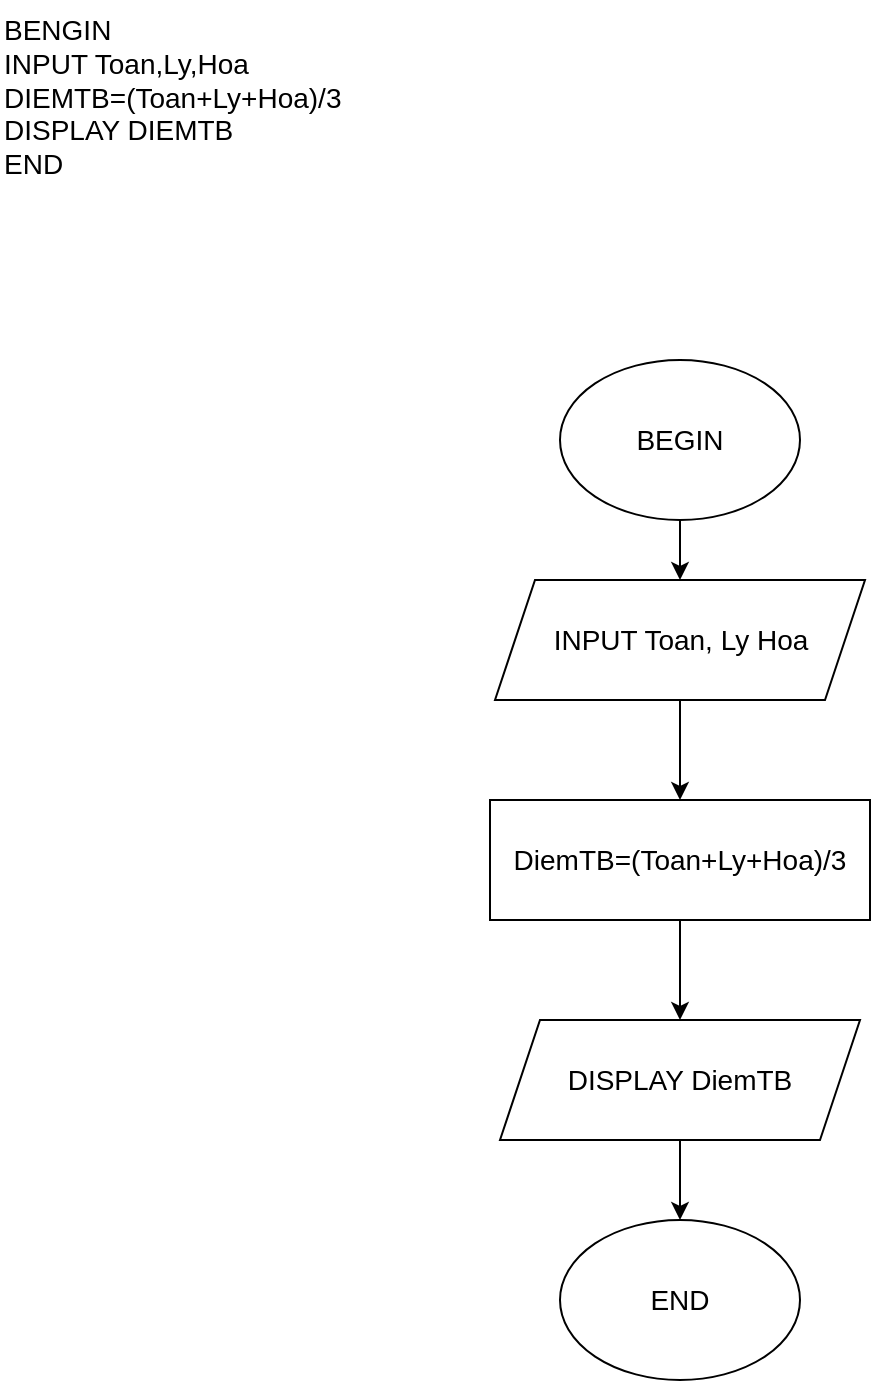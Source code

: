 <mxfile version="20.3.0" type="device" pages="3"><diagram id="dt0T79TWmri5igP5Mpvi" name="DiemTB"><mxGraphModel dx="782" dy="531" grid="1" gridSize="10" guides="1" tooltips="1" connect="1" arrows="1" fold="1" page="1" pageScale="1" pageWidth="850" pageHeight="1100" math="0" shadow="0"><root><mxCell id="0"/><mxCell id="1" parent="0"/><mxCell id="1TbgjFwxT_AZ-nCkFHJs-1" value="&lt;font style=&quot;font-size: 14px;&quot;&gt;BENGIN&lt;br&gt;&#9;INPUT Toan,Ly,Hoa&lt;br&gt;&#9;DIEMTB=(Toan+Ly+Hoa)/3&lt;br&gt;&#9;DISPLAY DIEMTB&lt;br&gt;END&lt;/font&gt;" style="text;whiteSpace=wrap;html=1;" parent="1" vertex="1"><mxGeometry width="220" height="160" as="geometry"/></mxCell><mxCell id="1TbgjFwxT_AZ-nCkFHJs-2" value="END" style="ellipse;whiteSpace=wrap;html=1;fontSize=14;" parent="1" vertex="1"><mxGeometry x="280" y="610" width="120" height="80" as="geometry"/></mxCell><mxCell id="1TbgjFwxT_AZ-nCkFHJs-9" value="" style="edgeStyle=orthogonalEdgeStyle;rounded=0;orthogonalLoop=1;jettySize=auto;html=1;fontSize=14;" parent="1" source="1TbgjFwxT_AZ-nCkFHJs-3" target="1TbgjFwxT_AZ-nCkFHJs-4" edge="1"><mxGeometry relative="1" as="geometry"/></mxCell><mxCell id="1TbgjFwxT_AZ-nCkFHJs-3" value="BEGIN" style="ellipse;whiteSpace=wrap;html=1;fontSize=14;" parent="1" vertex="1"><mxGeometry x="280" y="180" width="120" height="80" as="geometry"/></mxCell><mxCell id="1TbgjFwxT_AZ-nCkFHJs-10" value="" style="edgeStyle=orthogonalEdgeStyle;rounded=0;orthogonalLoop=1;jettySize=auto;html=1;fontSize=14;" parent="1" source="1TbgjFwxT_AZ-nCkFHJs-4" target="1TbgjFwxT_AZ-nCkFHJs-6" edge="1"><mxGeometry relative="1" as="geometry"/></mxCell><mxCell id="1TbgjFwxT_AZ-nCkFHJs-4" value="INPUT Toan, Ly Hoa" style="shape=parallelogram;perimeter=parallelogramPerimeter;whiteSpace=wrap;html=1;fixedSize=1;fontSize=14;" parent="1" vertex="1"><mxGeometry x="247.5" y="290" width="185" height="60" as="geometry"/></mxCell><mxCell id="1TbgjFwxT_AZ-nCkFHJs-11" value="" style="edgeStyle=orthogonalEdgeStyle;rounded=0;orthogonalLoop=1;jettySize=auto;html=1;fontSize=14;" parent="1" source="1TbgjFwxT_AZ-nCkFHJs-6" target="1TbgjFwxT_AZ-nCkFHJs-8" edge="1"><mxGeometry relative="1" as="geometry"/></mxCell><mxCell id="1TbgjFwxT_AZ-nCkFHJs-6" value="DiemTB=(Toan+Ly+Hoa)/3" style="rounded=0;whiteSpace=wrap;html=1;fontSize=14;" parent="1" vertex="1"><mxGeometry x="245" y="400" width="190" height="60" as="geometry"/></mxCell><mxCell id="1TbgjFwxT_AZ-nCkFHJs-12" value="" style="edgeStyle=orthogonalEdgeStyle;rounded=0;orthogonalLoop=1;jettySize=auto;html=1;fontSize=14;" parent="1" source="1TbgjFwxT_AZ-nCkFHJs-8" target="1TbgjFwxT_AZ-nCkFHJs-2" edge="1"><mxGeometry relative="1" as="geometry"/></mxCell><mxCell id="1TbgjFwxT_AZ-nCkFHJs-8" value="DISPLAY DiemTB" style="shape=parallelogram;perimeter=parallelogramPerimeter;whiteSpace=wrap;html=1;fixedSize=1;fontSize=14;" parent="1" vertex="1"><mxGeometry x="250" y="510" width="180" height="60" as="geometry"/></mxCell></root></mxGraphModel></diagram><diagram id="W5FSDVqI_rFT4UmVRpTp" name="Giá trị lớn nhất trong 3 số"><mxGraphModel dx="1038" dy="641" grid="1" gridSize="10" guides="1" tooltips="1" connect="1" arrows="1" fold="1" page="1" pageScale="1" pageWidth="850" pageHeight="1100" math="0" shadow="0"><root><mxCell id="0"/><mxCell id="1" parent="0"/><mxCell id="TTpsScCfCgtWzB55S3je-2" value="&lt;font style=&quot;font-size: 14px;&quot;&gt;BEGIN&lt;br&gt;&#9;INPUT a,b,c&lt;br&gt;&#9;x=a&lt;br&gt;&#9;IF(x&#9;&#9;x=b&lt;br&gt;&#9;IF(x&#9;&#9;x=c&lt;br&gt;&#9;DISPLAY x&lt;br&gt;END&lt;/font&gt;" style="text;whiteSpace=wrap;html=1;" parent="1" vertex="1"><mxGeometry width="160" height="180" as="geometry"/></mxCell></root></mxGraphModel></diagram><diagram id="oqFG3jJaBk36Wtg3Est-" name="Mô tả thuật toán có cấu trúc điều kiệ"><mxGraphModel dx="782" dy="531" grid="1" gridSize="10" guides="1" tooltips="1" connect="1" arrows="1" fold="1" page="1" pageScale="1" pageWidth="850" pageHeight="1100" math="0" shadow="0"><root><mxCell id="0"/><mxCell id="1" parent="0"/><mxCell id="jZukCmpCQBeOnPeTkSF_-1" value="&lt;font style=&quot;font-size: 14px;&quot;&gt;BEGIN&lt;br&gt;&#9;INPUT diem&lt;br&gt;&#9;IF (diem=&amp;gt;75)&lt;br&gt;&#9;DISPLAY loai A&lt;br&gt;&#9;IF (diem=&amp;gt;60 and diem&amp;lt;75)&lt;br&gt;&#9;DISPLAY loai B&lt;br&gt;&#9;IF (diem=&amp;gt;45 and diem&amp;lt;60)&lt;br&gt;&#9;DISPLAY loai C&lt;br&gt;&#9;IF (diem=&amp;gt;35 and diem&amp;lt;45)&lt;br&gt;&#9;DISPLAY loai D&lt;br&gt;&#9;IF (diem&amp;lt;35)&lt;br&gt;&#9;DISPLAY loai E&lt;br&gt;ENDIF&lt;br&gt;END&lt;/font&gt;" style="text;whiteSpace=wrap;html=1;" parent="1" vertex="1"><mxGeometry x="10" width="200" height="260" as="geometry"/></mxCell><mxCell id="lwwyaX-dCFyvqYAEUFLm-20" style="edgeStyle=orthogonalEdgeStyle;rounded=0;orthogonalLoop=1;jettySize=auto;html=1;exitX=0.5;exitY=0;exitDx=0;exitDy=0;" parent="1" source="lwwyaX-dCFyvqYAEUFLm-1" edge="1"><mxGeometry relative="1" as="geometry"><mxPoint x="440" y="270" as="targetPoint"/></mxGeometry></mxCell><mxCell id="lwwyaX-dCFyvqYAEUFLm-21" value="" style="edgeStyle=orthogonalEdgeStyle;rounded=0;orthogonalLoop=1;jettySize=auto;html=1;" parent="1" source="lwwyaX-dCFyvqYAEUFLm-1" target="lwwyaX-dCFyvqYAEUFLm-2" edge="1"><mxGeometry relative="1" as="geometry"/></mxCell><mxCell id="lwwyaX-dCFyvqYAEUFLm-1" value="BEGIN" style="ellipse;whiteSpace=wrap;html=1;" parent="1" vertex="1"><mxGeometry x="365" y="250" width="120" height="80" as="geometry"/></mxCell><mxCell id="lwwyaX-dCFyvqYAEUFLm-23" value="" style="edgeStyle=orthogonalEdgeStyle;rounded=0;orthogonalLoop=1;jettySize=auto;html=1;" parent="1" source="lwwyaX-dCFyvqYAEUFLm-2" target="lwwyaX-dCFyvqYAEUFLm-3" edge="1"><mxGeometry relative="1" as="geometry"/></mxCell><mxCell id="lwwyaX-dCFyvqYAEUFLm-2" value="INPUT Diem" style="shape=parallelogram;perimeter=parallelogramPerimeter;whiteSpace=wrap;html=1;fixedSize=1;" parent="1" vertex="1"><mxGeometry x="365.5" y="370" width="120" height="60" as="geometry"/></mxCell><mxCell id="lwwyaX-dCFyvqYAEUFLm-24" value="" style="edgeStyle=orthogonalEdgeStyle;rounded=0;orthogonalLoop=1;jettySize=auto;html=1;" parent="1" source="lwwyaX-dCFyvqYAEUFLm-3" target="lwwyaX-dCFyvqYAEUFLm-4" edge="1"><mxGeometry relative="1" as="geometry"/></mxCell><mxCell id="lwwyaX-dCFyvqYAEUFLm-3" value="Diem &amp;gt;=75" style="rhombus;whiteSpace=wrap;html=1;" parent="1" vertex="1"><mxGeometry x="385.5" y="460" width="80" height="80" as="geometry"/></mxCell><mxCell id="lwwyaX-dCFyvqYAEUFLm-25" value="" style="edgeStyle=orthogonalEdgeStyle;rounded=0;orthogonalLoop=1;jettySize=auto;html=1;" parent="1" source="lwwyaX-dCFyvqYAEUFLm-4" target="lwwyaX-dCFyvqYAEUFLm-5" edge="1"><mxGeometry relative="1" as="geometry"/></mxCell><mxCell id="lwwyaX-dCFyvqYAEUFLm-4" value="Loai A" style="shape=parallelogram;perimeter=parallelogramPerimeter;whiteSpace=wrap;html=1;fixedSize=1;" parent="1" vertex="1"><mxGeometry x="365.5" y="570" width="120" height="60" as="geometry"/></mxCell><mxCell id="lwwyaX-dCFyvqYAEUFLm-26" value="" style="edgeStyle=orthogonalEdgeStyle;rounded=0;orthogonalLoop=1;jettySize=auto;html=1;" parent="1" source="lwwyaX-dCFyvqYAEUFLm-5" target="lwwyaX-dCFyvqYAEUFLm-7" edge="1"><mxGeometry relative="1" as="geometry"/></mxCell><mxCell id="lwwyaX-dCFyvqYAEUFLm-5" value="Diem&amp;gt;=60 AND Diem &amp;lt;75" style="rhombus;whiteSpace=wrap;html=1;" parent="1" vertex="1"><mxGeometry x="363" y="670" width="125" height="80" as="geometry"/></mxCell><mxCell id="lwwyaX-dCFyvqYAEUFLm-6" value="Loai B" style="shape=parallelogram;perimeter=parallelogramPerimeter;whiteSpace=wrap;html=1;fixedSize=1;" parent="1" vertex="1"><mxGeometry x="365.5" y="770" width="120" height="60" as="geometry"/></mxCell><mxCell id="lwwyaX-dCFyvqYAEUFLm-19" value="" style="edgeStyle=orthogonalEdgeStyle;rounded=0;orthogonalLoop=1;jettySize=auto;html=1;" parent="1" source="lwwyaX-dCFyvqYAEUFLm-7" target="lwwyaX-dCFyvqYAEUFLm-8" edge="1"><mxGeometry relative="1" as="geometry"/></mxCell><mxCell id="lwwyaX-dCFyvqYAEUFLm-7" value="Diem&amp;gt;=45 AND Diem&amp;lt;60" style="rhombus;whiteSpace=wrap;html=1;" parent="1" vertex="1"><mxGeometry x="350" y="850" width="160" height="80" as="geometry"/></mxCell><mxCell id="lwwyaX-dCFyvqYAEUFLm-18" value="" style="edgeStyle=orthogonalEdgeStyle;rounded=0;orthogonalLoop=1;jettySize=auto;html=1;" parent="1" source="lwwyaX-dCFyvqYAEUFLm-8" target="lwwyaX-dCFyvqYAEUFLm-10" edge="1"><mxGeometry relative="1" as="geometry"/></mxCell><mxCell id="lwwyaX-dCFyvqYAEUFLm-8" value="Loai C" style="shape=parallelogram;perimeter=parallelogramPerimeter;whiteSpace=wrap;html=1;fixedSize=1;" parent="1" vertex="1"><mxGeometry x="370" y="970" width="120" height="60" as="geometry"/></mxCell><mxCell id="lwwyaX-dCFyvqYAEUFLm-17" value="" style="edgeStyle=orthogonalEdgeStyle;rounded=0;orthogonalLoop=1;jettySize=auto;html=1;" parent="1" source="lwwyaX-dCFyvqYAEUFLm-9" target="lwwyaX-dCFyvqYAEUFLm-11" edge="1"><mxGeometry relative="1" as="geometry"/></mxCell><mxCell id="lwwyaX-dCFyvqYAEUFLm-9" value="Loai D" style="shape=parallelogram;perimeter=parallelogramPerimeter;whiteSpace=wrap;html=1;fixedSize=1;" parent="1" vertex="1"><mxGeometry x="380" y="1170" width="120" height="60" as="geometry"/></mxCell><mxCell id="lwwyaX-dCFyvqYAEUFLm-16" value="" style="edgeStyle=orthogonalEdgeStyle;rounded=0;orthogonalLoop=1;jettySize=auto;html=1;" parent="1" source="lwwyaX-dCFyvqYAEUFLm-10" target="lwwyaX-dCFyvqYAEUFLm-9" edge="1"><mxGeometry relative="1" as="geometry"/></mxCell><mxCell id="lwwyaX-dCFyvqYAEUFLm-10" value="Diem&amp;gt;=35 AND Diem&amp;lt;45" style="rhombus;whiteSpace=wrap;html=1;" parent="1" vertex="1"><mxGeometry x="370" y="1060" width="140" height="80" as="geometry"/></mxCell><mxCell id="lwwyaX-dCFyvqYAEUFLm-14" value="" style="edgeStyle=orthogonalEdgeStyle;rounded=0;orthogonalLoop=1;jettySize=auto;html=1;" parent="1" source="lwwyaX-dCFyvqYAEUFLm-11" target="lwwyaX-dCFyvqYAEUFLm-12" edge="1"><mxGeometry relative="1" as="geometry"/></mxCell><mxCell id="lwwyaX-dCFyvqYAEUFLm-11" value="Diem&amp;lt;35&amp;nbsp;" style="rhombus;whiteSpace=wrap;html=1;" parent="1" vertex="1"><mxGeometry x="400" y="1270" width="80" height="80" as="geometry"/></mxCell><mxCell id="lwwyaX-dCFyvqYAEUFLm-15" value="" style="edgeStyle=orthogonalEdgeStyle;rounded=0;orthogonalLoop=1;jettySize=auto;html=1;" parent="1" source="lwwyaX-dCFyvqYAEUFLm-12" target="lwwyaX-dCFyvqYAEUFLm-13" edge="1"><mxGeometry relative="1" as="geometry"/></mxCell><mxCell id="lwwyaX-dCFyvqYAEUFLm-12" value="Loai E" style="shape=parallelogram;perimeter=parallelogramPerimeter;whiteSpace=wrap;html=1;fixedSize=1;" parent="1" vertex="1"><mxGeometry x="380" y="1380" width="120" height="60" as="geometry"/></mxCell><mxCell id="lwwyaX-dCFyvqYAEUFLm-13" value="END" style="ellipse;whiteSpace=wrap;html=1;" parent="1" vertex="1"><mxGeometry x="380" y="1510" width="120" height="80" as="geometry"/></mxCell></root></mxGraphModel></diagram></mxfile>